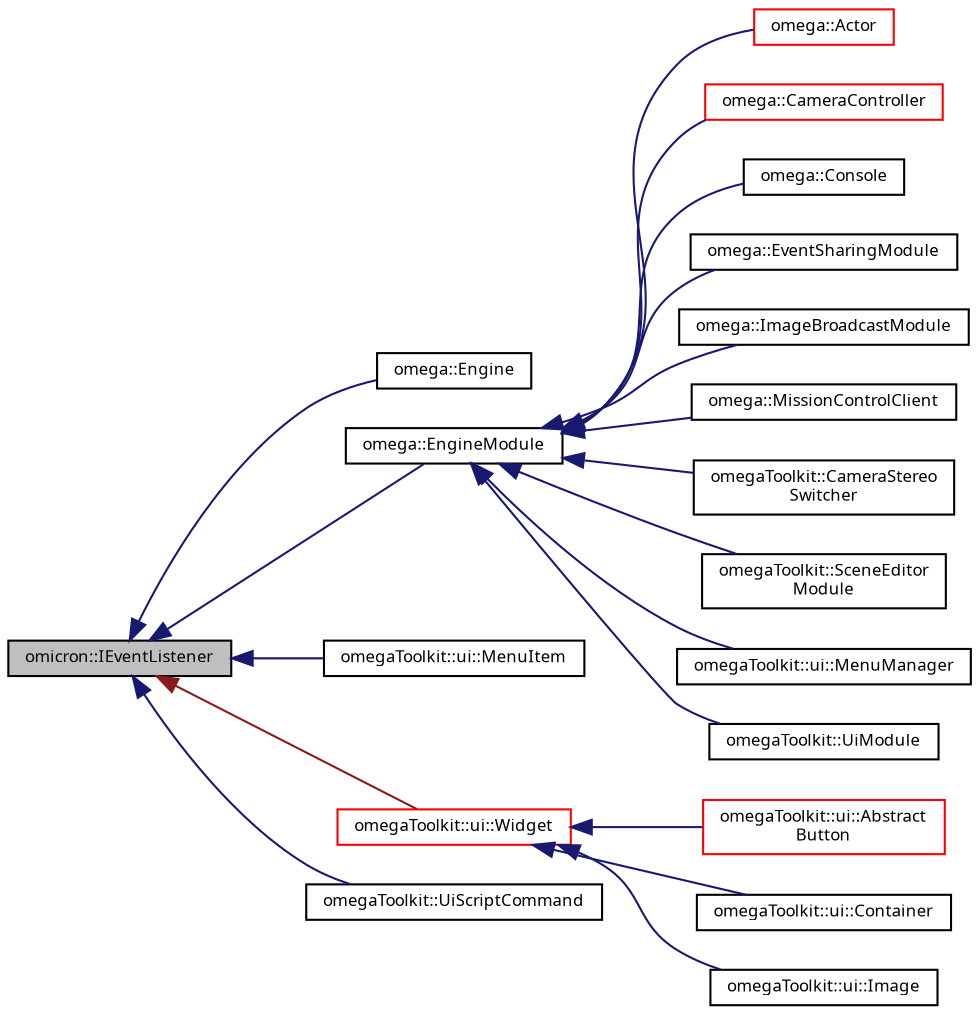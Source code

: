 digraph "omicron::IEventListener"
{
  bgcolor="transparent";
  edge [fontname="FreeSans.ttf",fontsize="8",labelfontname="FreeSans.ttf",labelfontsize="8"];
  node [fontname="FreeSans.ttf",fontsize="8",shape=record];
  rankdir="LR";
  Node1 [label="omicron::IEventListener",height=0.2,width=0.4,color="black", fillcolor="grey75", style="filled", fontcolor="black"];
  Node1 -> Node2 [dir="back",color="midnightblue",fontsize="8",style="solid",fontname="FreeSans.ttf"];
  Node2 [label="omega::Engine",height=0.2,width=0.4,color="black",URL="$classomega_1_1_engine.html",tooltip="The omegalib Engine is the core runtime component of omegalib. "];
  Node1 -> Node3 [dir="back",color="midnightblue",fontsize="8",style="solid",fontname="FreeSans.ttf"];
  Node3 [label="omega::EngineModule",height=0.2,width=0.4,color="black",URL="$classomega_1_1_engine_module.html",tooltip="Base class for engine modules Engine modules are classes that can be attached to the engine and recei..."];
  Node3 -> Node4 [dir="back",color="midnightblue",fontsize="8",style="solid",fontname="FreeSans.ttf"];
  Node4 [label="omega::Actor",height=0.2,width=0.4,color="red",URL="$classomega_1_1_actor.html",tooltip="A specialied EngineModule used to control objects in a scene and define custom behaviors. "];
  Node3 -> Node5 [dir="back",color="midnightblue",fontsize="8",style="solid",fontname="FreeSans.ttf"];
  Node5 [label="omega::CameraController",height=0.2,width=0.4,color="red",URL="$classomega_1_1_camera_controller.html"];
  Node3 -> Node6 [dir="back",color="midnightblue",fontsize="8",style="solid",fontname="FreeSans.ttf"];
  Node6 [label="omega::Console",height=0.2,width=0.4,color="black",URL="$classomega_1_1_console.html"];
  Node3 -> Node7 [dir="back",color="midnightblue",fontsize="8",style="solid",fontname="FreeSans.ttf"];
  Node7 [label="omega::EventSharingModule",height=0.2,width=0.4,color="black",URL="$classomega_1_1_event_sharing_module.html"];
  Node3 -> Node8 [dir="back",color="midnightblue",fontsize="8",style="solid",fontname="FreeSans.ttf"];
  Node8 [label="omega::ImageBroadcastModule",height=0.2,width=0.4,color="black",URL="$classomega_1_1_image_broadcast_module.html"];
  Node3 -> Node9 [dir="back",color="midnightblue",fontsize="8",style="solid",fontname="FreeSans.ttf"];
  Node9 [label="omega::MissionControlClient",height=0.2,width=0.4,color="black",URL="$classomega_1_1_mission_control_client.html"];
  Node3 -> Node10 [dir="back",color="midnightblue",fontsize="8",style="solid",fontname="FreeSans.ttf"];
  Node10 [label="omegaToolkit::CameraStereo\lSwitcher",height=0.2,width=0.4,color="black",URL="$classomega_toolkit_1_1_camera_stereo_switcher.html",tooltip="A module that switches an application stereo mode on or off based on it&#39;s tracker position and orient..."];
  Node3 -> Node11 [dir="back",color="midnightblue",fontsize="8",style="solid",fontname="FreeSans.ttf"];
  Node11 [label="omegaToolkit::SceneEditor\lModule",height=0.2,width=0.4,color="black",URL="$classomega_toolkit_1_1_scene_editor_module.html"];
  Node3 -> Node12 [dir="back",color="midnightblue",fontsize="8",style="solid",fontname="FreeSans.ttf"];
  Node12 [label="omegaToolkit::ui::MenuManager",height=0.2,width=0.4,color="black",URL="$classomega_toolkit_1_1ui_1_1_menu_manager.html"];
  Node3 -> Node13 [dir="back",color="midnightblue",fontsize="8",style="solid",fontname="FreeSans.ttf"];
  Node13 [label="omegaToolkit::UiModule",height=0.2,width=0.4,color="black",URL="$classomega_toolkit_1_1_ui_module.html"];
  Node1 -> Node14 [dir="back",color="midnightblue",fontsize="8",style="solid",fontname="FreeSans.ttf"];
  Node14 [label="omegaToolkit::ui::MenuItem",height=0.2,width=0.4,color="black",URL="$classomega_toolkit_1_1ui_1_1_menu_item.html"];
  Node1 -> Node15 [dir="back",color="firebrick4",fontsize="8",style="solid",fontname="FreeSans.ttf"];
  Node15 [label="omegaToolkit::ui::Widget",height=0.2,width=0.4,color="red",URL="$classomega_toolkit_1_1ui_1_1_widget.html"];
  Node15 -> Node16 [dir="back",color="midnightblue",fontsize="8",style="solid",fontname="FreeSans.ttf"];
  Node16 [label="omegaToolkit::ui::Abstract\lButton",height=0.2,width=0.4,color="red",URL="$classomega_toolkit_1_1ui_1_1_abstract_button.html"];
  Node15 -> Node17 [dir="back",color="midnightblue",fontsize="8",style="solid",fontname="FreeSans.ttf"];
  Node17 [label="omegaToolkit::ui::Container",height=0.2,width=0.4,color="black",URL="$classomega_toolkit_1_1ui_1_1_container.html"];
  Node15 -> Node18 [dir="back",color="midnightblue",fontsize="8",style="solid",fontname="FreeSans.ttf"];
  Node18 [label="omegaToolkit::ui::Image",height=0.2,width=0.4,color="black",URL="$classomega_toolkit_1_1ui_1_1_image.html"];
  Node1 -> Node19 [dir="back",color="midnightblue",fontsize="8",style="solid",fontname="FreeSans.ttf"];
  Node19 [label="omegaToolkit::UiScriptCommand",height=0.2,width=0.4,color="black",URL="$classomega_toolkit_1_1_ui_script_command.html"];
}
